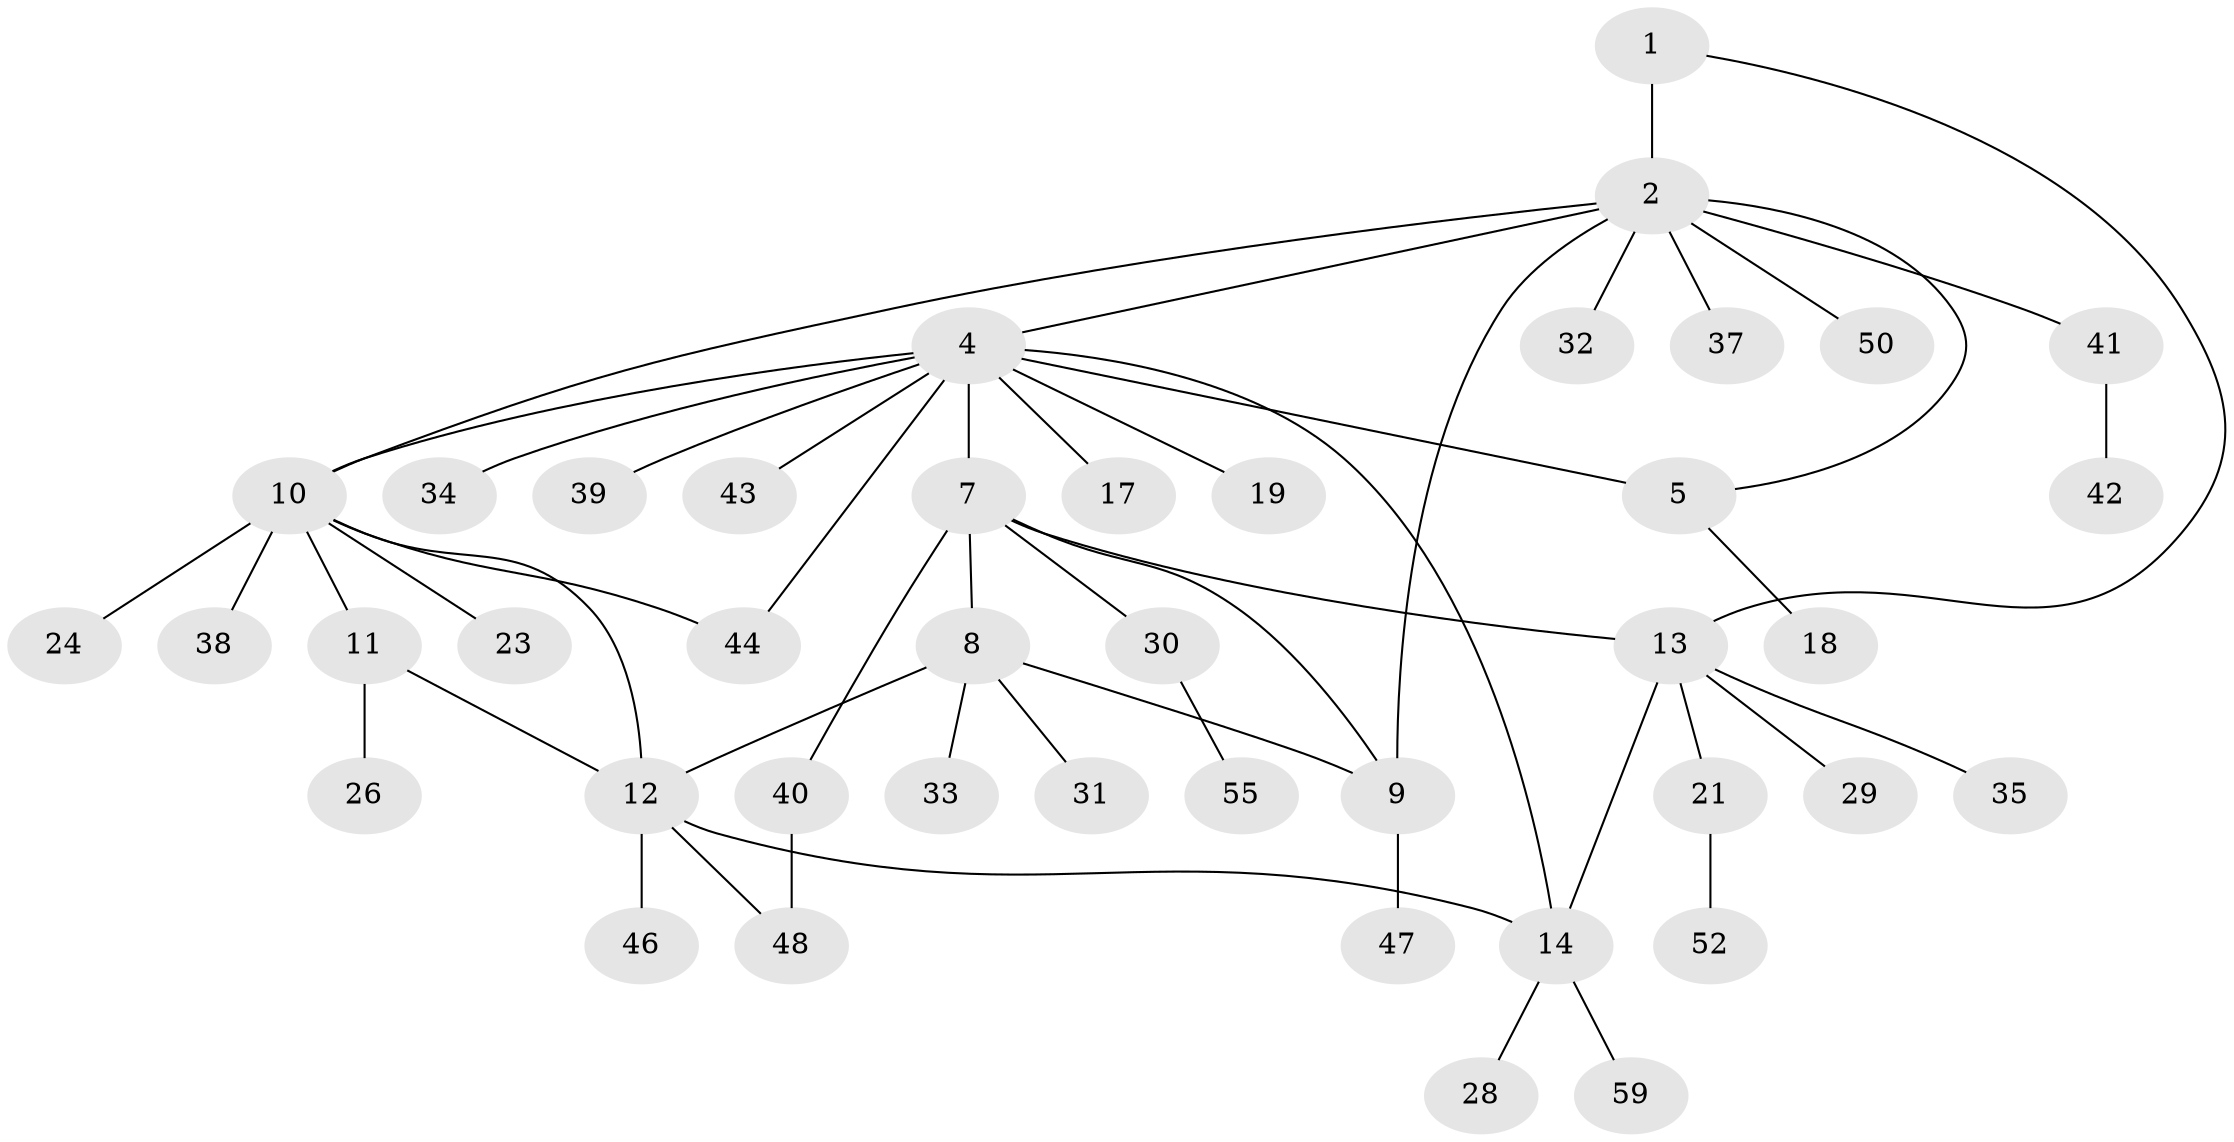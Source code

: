 // original degree distribution, {3: 0.08333333333333333, 7: 0.03333333333333333, 5: 0.1, 12: 0.016666666666666666, 9: 0.016666666666666666, 6: 0.03333333333333333, 4: 0.016666666666666666, 1: 0.5, 2: 0.2}
// Generated by graph-tools (version 1.1) at 2025/19/03/04/25 18:19:36]
// undirected, 42 vertices, 52 edges
graph export_dot {
graph [start="1"]
  node [color=gray90,style=filled];
  1;
  2 [super="+3+27+20"];
  4 [super="+6"];
  5 [super="+25"];
  7 [super="+16"];
  8;
  9;
  10 [super="+36"];
  11;
  12 [super="+22"];
  13 [super="+56+51+15"];
  14;
  17;
  18;
  19;
  21;
  23;
  24;
  26;
  28 [super="+54"];
  29;
  30;
  31;
  32;
  33;
  34;
  35;
  37;
  38;
  39;
  40;
  41 [super="+45"];
  42;
  43;
  44;
  46 [super="+57"];
  47;
  48 [super="+58"];
  50;
  52;
  55;
  59;
  1 -- 2 [weight=2];
  1 -- 13;
  2 -- 5;
  2 -- 41;
  2 -- 50;
  2 -- 4;
  2 -- 9 [weight=2];
  2 -- 10;
  2 -- 37;
  2 -- 32;
  4 -- 5 [weight=2];
  4 -- 43;
  4 -- 34;
  4 -- 7 [weight=2];
  4 -- 39;
  4 -- 10;
  4 -- 44;
  4 -- 14;
  4 -- 17;
  4 -- 19;
  5 -- 18;
  7 -- 8;
  7 -- 9;
  7 -- 40;
  7 -- 30;
  7 -- 13;
  8 -- 9;
  8 -- 12;
  8 -- 31;
  8 -- 33;
  9 -- 47;
  10 -- 11;
  10 -- 12;
  10 -- 23;
  10 -- 24;
  10 -- 38;
  10 -- 44;
  11 -- 12;
  11 -- 26;
  12 -- 14;
  12 -- 46;
  12 -- 48;
  13 -- 14 [weight=2];
  13 -- 21;
  13 -- 29;
  13 -- 35;
  14 -- 28;
  14 -- 59;
  21 -- 52;
  30 -- 55;
  40 -- 48;
  41 -- 42;
}
